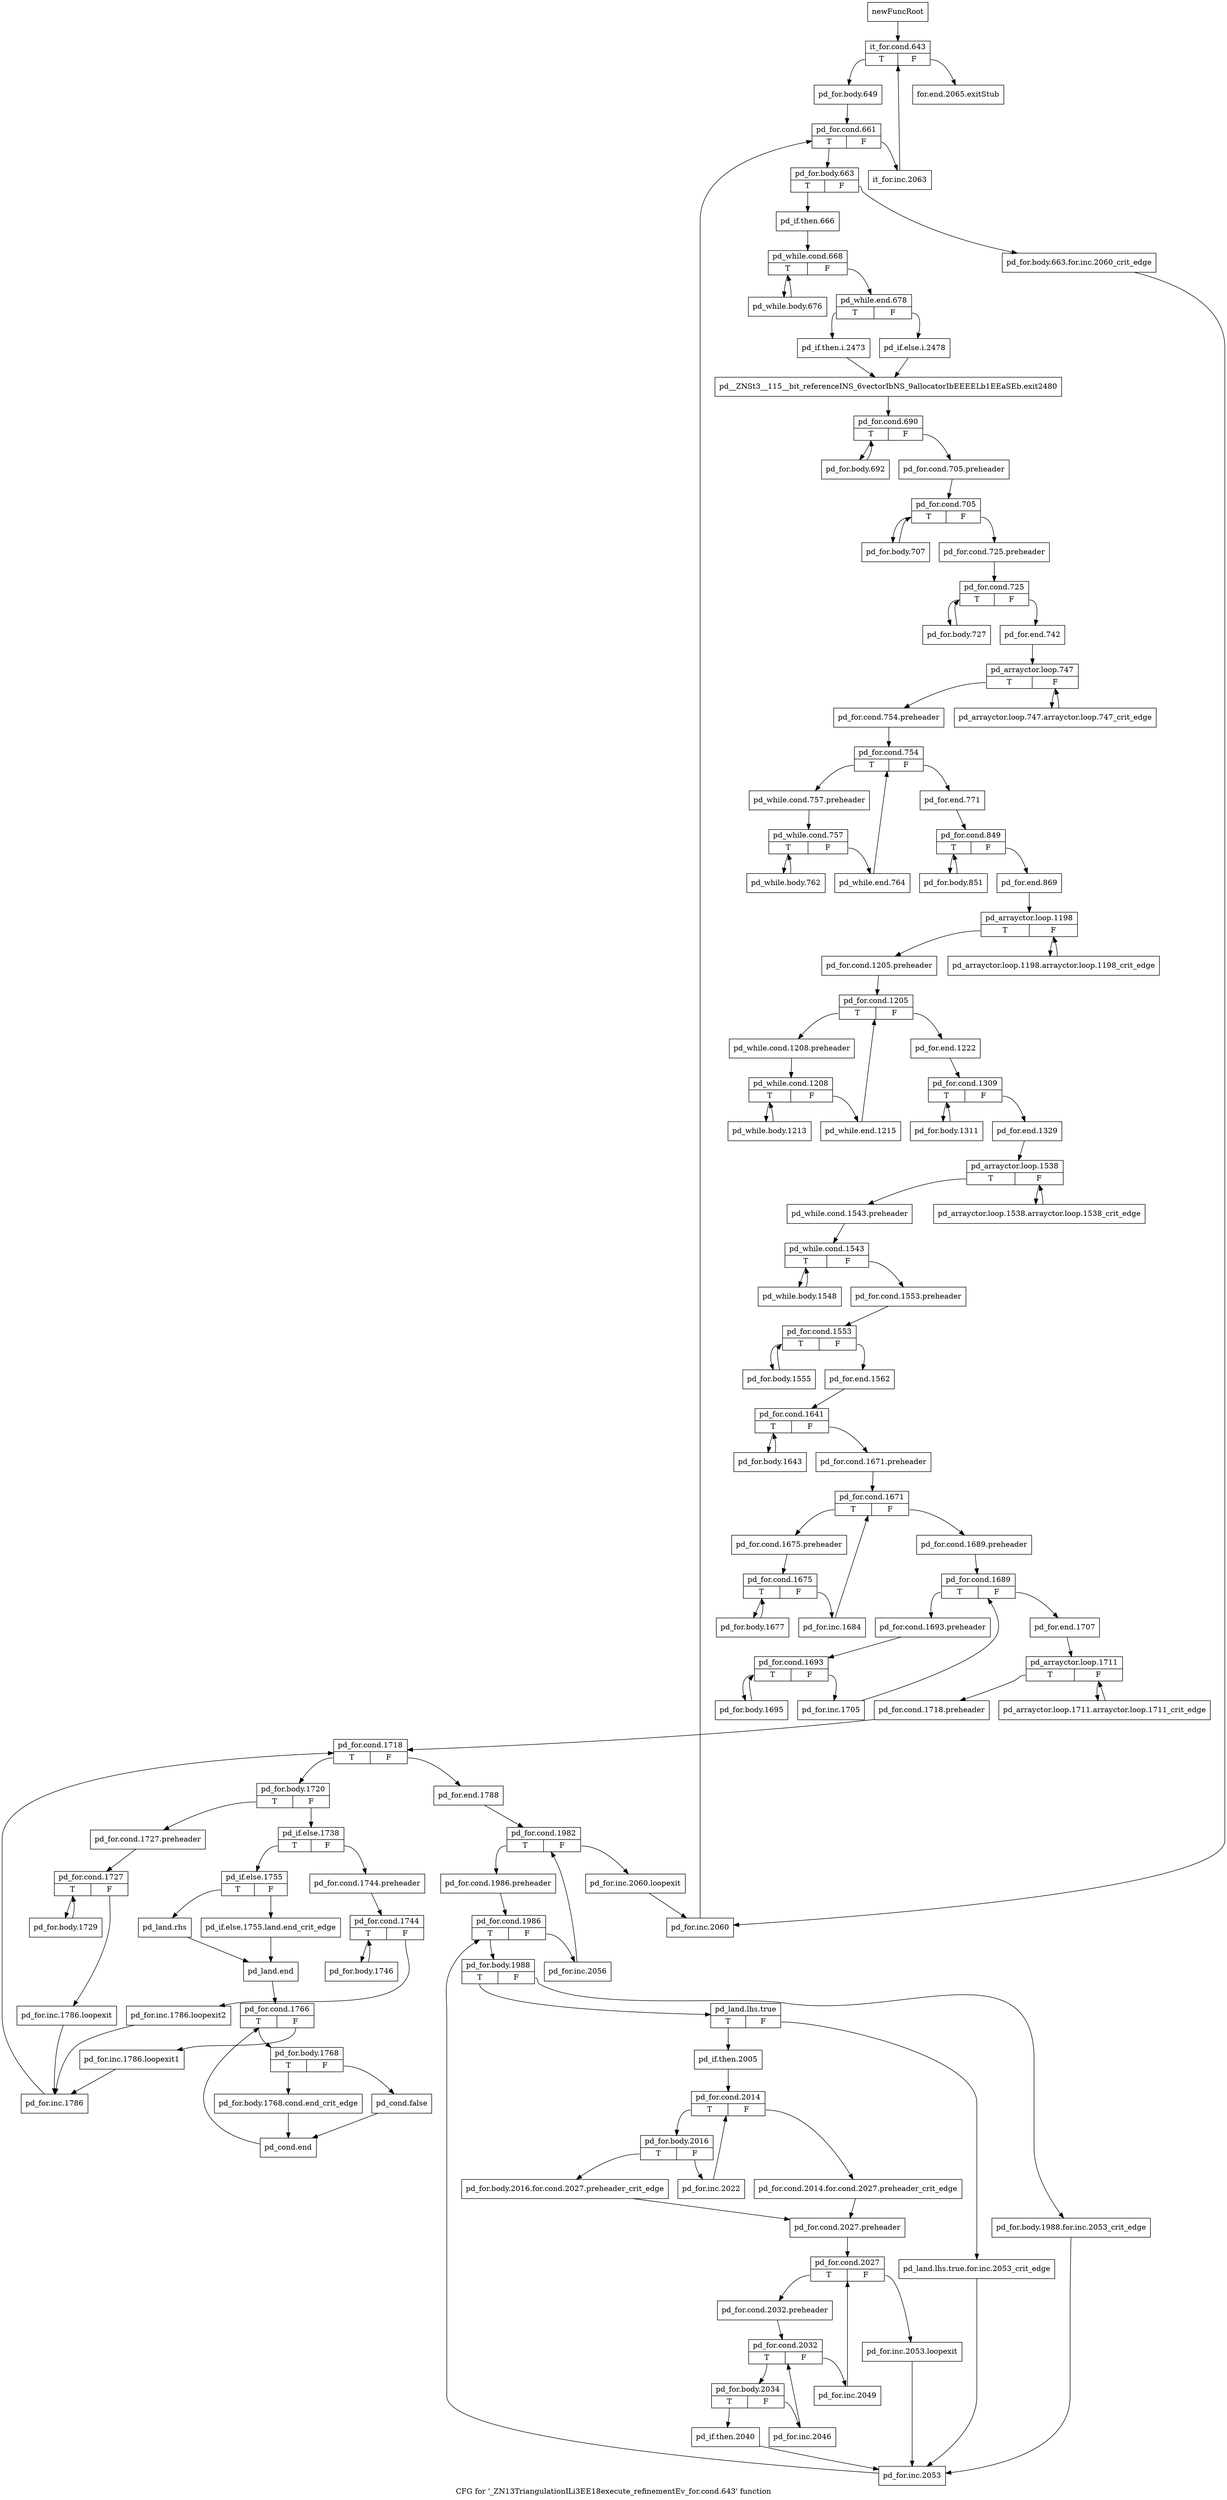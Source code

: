 digraph "CFG for '_ZN13TriangulationILi3EE18execute_refinementEv_for.cond.643' function" {
	label="CFG for '_ZN13TriangulationILi3EE18execute_refinementEv_for.cond.643' function";

	Node0x97d0340 [shape=record,label="{newFuncRoot}"];
	Node0x97d0340 -> Node0x97d03e0;
	Node0x97d0390 [shape=record,label="{for.end.2065.exitStub}"];
	Node0x97d03e0 [shape=record,label="{it_for.cond.643|{<s0>T|<s1>F}}"];
	Node0x97d03e0:s0 -> Node0x97d0430;
	Node0x97d03e0:s1 -> Node0x97d0390;
	Node0x97d0430 [shape=record,label="{pd_for.body.649}"];
	Node0x97d0430 -> Node0x97d0480;
	Node0x97d0480 [shape=record,label="{pd_for.cond.661|{<s0>T|<s1>F}}"];
	Node0x97d0480:s0 -> Node0x97d0520;
	Node0x97d0480:s1 -> Node0x97d04d0;
	Node0x97d04d0 [shape=record,label="{it_for.inc.2063}"];
	Node0x97d04d0 -> Node0x97d03e0;
	Node0x97d0520 [shape=record,label="{pd_for.body.663|{<s0>T|<s1>F}}"];
	Node0x97d0520:s0 -> Node0x97d05c0;
	Node0x97d0520:s1 -> Node0x97d0570;
	Node0x97d0570 [shape=record,label="{pd_for.body.663.for.inc.2060_crit_edge}"];
	Node0x97d0570 -> Node0x97d1420;
	Node0x97d05c0 [shape=record,label="{pd_if.then.666}"];
	Node0x97d05c0 -> Node0x97d0610;
	Node0x97d0610 [shape=record,label="{pd_while.cond.668|{<s0>T|<s1>F}}"];
	Node0x97d0610:s0 -> Node0x97d29b0;
	Node0x97d0610:s1 -> Node0x97d0660;
	Node0x97d0660 [shape=record,label="{pd_while.end.678|{<s0>T|<s1>F}}"];
	Node0x97d0660:s0 -> Node0x97d0700;
	Node0x97d0660:s1 -> Node0x97d06b0;
	Node0x97d06b0 [shape=record,label="{pd_if.else.i.2478}"];
	Node0x97d06b0 -> Node0x97d0750;
	Node0x97d0700 [shape=record,label="{pd_if.then.i.2473}"];
	Node0x97d0700 -> Node0x97d0750;
	Node0x97d0750 [shape=record,label="{pd__ZNSt3__115__bit_referenceINS_6vectorIbNS_9allocatorIbEEEELb1EEaSEb.exit2480}"];
	Node0x97d0750 -> Node0x97d07a0;
	Node0x97d07a0 [shape=record,label="{pd_for.cond.690|{<s0>T|<s1>F}}"];
	Node0x97d07a0:s0 -> Node0x97d2960;
	Node0x97d07a0:s1 -> Node0x97d07f0;
	Node0x97d07f0 [shape=record,label="{pd_for.cond.705.preheader}"];
	Node0x97d07f0 -> Node0x97d0840;
	Node0x97d0840 [shape=record,label="{pd_for.cond.705|{<s0>T|<s1>F}}"];
	Node0x97d0840:s0 -> Node0x97d2910;
	Node0x97d0840:s1 -> Node0x97d0890;
	Node0x97d0890 [shape=record,label="{pd_for.cond.725.preheader}"];
	Node0x97d0890 -> Node0x97d08e0;
	Node0x97d08e0 [shape=record,label="{pd_for.cond.725|{<s0>T|<s1>F}}"];
	Node0x97d08e0:s0 -> Node0x97d28c0;
	Node0x97d08e0:s1 -> Node0x97d0930;
	Node0x97d0930 [shape=record,label="{pd_for.end.742}"];
	Node0x97d0930 -> Node0x97d0980;
	Node0x97d0980 [shape=record,label="{pd_arrayctor.loop.747|{<s0>T|<s1>F}}"];
	Node0x97d0980:s0 -> Node0x97d0a20;
	Node0x97d0980:s1 -> Node0x97d09d0;
	Node0x97d09d0 [shape=record,label="{pd_arrayctor.loop.747.arrayctor.loop.747_crit_edge}"];
	Node0x97d09d0 -> Node0x97d0980;
	Node0x97d0a20 [shape=record,label="{pd_for.cond.754.preheader}"];
	Node0x97d0a20 -> Node0x97d0a70;
	Node0x97d0a70 [shape=record,label="{pd_for.cond.754|{<s0>T|<s1>F}}"];
	Node0x97d0a70:s0 -> Node0x97d2780;
	Node0x97d0a70:s1 -> Node0x97d0ac0;
	Node0x97d0ac0 [shape=record,label="{pd_for.end.771}"];
	Node0x97d0ac0 -> Node0x97d0b10;
	Node0x97d0b10 [shape=record,label="{pd_for.cond.849|{<s0>T|<s1>F}}"];
	Node0x97d0b10:s0 -> Node0x97d2730;
	Node0x97d0b10:s1 -> Node0x97d0b60;
	Node0x97d0b60 [shape=record,label="{pd_for.end.869}"];
	Node0x97d0b60 -> Node0x97d0bb0;
	Node0x97d0bb0 [shape=record,label="{pd_arrayctor.loop.1198|{<s0>T|<s1>F}}"];
	Node0x97d0bb0:s0 -> Node0x97d0c50;
	Node0x97d0bb0:s1 -> Node0x97d0c00;
	Node0x97d0c00 [shape=record,label="{pd_arrayctor.loop.1198.arrayctor.loop.1198_crit_edge}"];
	Node0x97d0c00 -> Node0x97d0bb0;
	Node0x97d0c50 [shape=record,label="{pd_for.cond.1205.preheader}"];
	Node0x97d0c50 -> Node0x97d0ca0;
	Node0x97d0ca0 [shape=record,label="{pd_for.cond.1205|{<s0>T|<s1>F}}"];
	Node0x97d0ca0:s0 -> Node0x97d25f0;
	Node0x97d0ca0:s1 -> Node0x97d0cf0;
	Node0x97d0cf0 [shape=record,label="{pd_for.end.1222}"];
	Node0x97d0cf0 -> Node0x97d0d40;
	Node0x97d0d40 [shape=record,label="{pd_for.cond.1309|{<s0>T|<s1>F}}"];
	Node0x97d0d40:s0 -> Node0x97d25a0;
	Node0x97d0d40:s1 -> Node0x97d0d90;
	Node0x97d0d90 [shape=record,label="{pd_for.end.1329}"];
	Node0x97d0d90 -> Node0x97d0de0;
	Node0x97d0de0 [shape=record,label="{pd_arrayctor.loop.1538|{<s0>T|<s1>F}}"];
	Node0x97d0de0:s0 -> Node0x97d0e80;
	Node0x97d0de0:s1 -> Node0x97d0e30;
	Node0x97d0e30 [shape=record,label="{pd_arrayctor.loop.1538.arrayctor.loop.1538_crit_edge}"];
	Node0x97d0e30 -> Node0x97d0de0;
	Node0x97d0e80 [shape=record,label="{pd_while.cond.1543.preheader}"];
	Node0x97d0e80 -> Node0x97d0ed0;
	Node0x97d0ed0 [shape=record,label="{pd_while.cond.1543|{<s0>T|<s1>F}}"];
	Node0x97d0ed0:s0 -> Node0x97d2550;
	Node0x97d0ed0:s1 -> Node0x97d0f20;
	Node0x97d0f20 [shape=record,label="{pd_for.cond.1553.preheader}"];
	Node0x97d0f20 -> Node0x97d0f70;
	Node0x97d0f70 [shape=record,label="{pd_for.cond.1553|{<s0>T|<s1>F}}"];
	Node0x97d0f70:s0 -> Node0x97d2500;
	Node0x97d0f70:s1 -> Node0x97d0fc0;
	Node0x97d0fc0 [shape=record,label="{pd_for.end.1562}"];
	Node0x97d0fc0 -> Node0x97d1010;
	Node0x97d1010 [shape=record,label="{pd_for.cond.1641|{<s0>T|<s1>F}}"];
	Node0x97d1010:s0 -> Node0x97d24b0;
	Node0x97d1010:s1 -> Node0x97d1060;
	Node0x97d1060 [shape=record,label="{pd_for.cond.1671.preheader}"];
	Node0x97d1060 -> Node0x97d10b0;
	Node0x97d10b0 [shape=record,label="{pd_for.cond.1671|{<s0>T|<s1>F}}"];
	Node0x97d10b0:s0 -> Node0x97d2370;
	Node0x97d10b0:s1 -> Node0x97d1100;
	Node0x97d1100 [shape=record,label="{pd_for.cond.1689.preheader}"];
	Node0x97d1100 -> Node0x97d1150;
	Node0x97d1150 [shape=record,label="{pd_for.cond.1689|{<s0>T|<s1>F}}"];
	Node0x97d1150:s0 -> Node0x97d2230;
	Node0x97d1150:s1 -> Node0x97d11a0;
	Node0x97d11a0 [shape=record,label="{pd_for.end.1707}"];
	Node0x97d11a0 -> Node0x97d11f0;
	Node0x97d11f0 [shape=record,label="{pd_arrayctor.loop.1711|{<s0>T|<s1>F}}"];
	Node0x97d11f0:s0 -> Node0x97d1290;
	Node0x97d11f0:s1 -> Node0x97d1240;
	Node0x97d1240 [shape=record,label="{pd_arrayctor.loop.1711.arrayctor.loop.1711_crit_edge}"];
	Node0x97d1240 -> Node0x97d11f0;
	Node0x97d1290 [shape=record,label="{pd_for.cond.1718.preheader}"];
	Node0x97d1290 -> Node0x97d12e0;
	Node0x97d12e0 [shape=record,label="{pd_for.cond.1718|{<s0>T|<s1>F}}"];
	Node0x97d12e0:s0 -> Node0x97d1ba0;
	Node0x97d12e0:s1 -> Node0x97d1330;
	Node0x97d1330 [shape=record,label="{pd_for.end.1788}"];
	Node0x97d1330 -> Node0x97d1380;
	Node0x97d1380 [shape=record,label="{pd_for.cond.1982|{<s0>T|<s1>F}}"];
	Node0x97d1380:s0 -> Node0x97d1470;
	Node0x97d1380:s1 -> Node0x97d13d0;
	Node0x97d13d0 [shape=record,label="{pd_for.inc.2060.loopexit}"];
	Node0x97d13d0 -> Node0x97d1420;
	Node0x97d1420 [shape=record,label="{pd_for.inc.2060}"];
	Node0x97d1420 -> Node0x97d0480;
	Node0x97d1470 [shape=record,label="{pd_for.cond.1986.preheader}"];
	Node0x97d1470 -> Node0x97d14c0;
	Node0x97d14c0 [shape=record,label="{pd_for.cond.1986|{<s0>T|<s1>F}}"];
	Node0x97d14c0:s0 -> Node0x97d1560;
	Node0x97d14c0:s1 -> Node0x97d1510;
	Node0x97d1510 [shape=record,label="{pd_for.inc.2056}"];
	Node0x97d1510 -> Node0x97d1380;
	Node0x97d1560 [shape=record,label="{pd_for.body.1988|{<s0>T|<s1>F}}"];
	Node0x97d1560:s0 -> Node0x97d1600;
	Node0x97d1560:s1 -> Node0x97d15b0;
	Node0x97d15b0 [shape=record,label="{pd_for.body.1988.for.inc.2053_crit_edge}"];
	Node0x97d15b0 -> Node0x97d1b50;
	Node0x97d1600 [shape=record,label="{pd_land.lhs.true|{<s0>T|<s1>F}}"];
	Node0x97d1600:s0 -> Node0x97d16a0;
	Node0x97d1600:s1 -> Node0x97d1650;
	Node0x97d1650 [shape=record,label="{pd_land.lhs.true.for.inc.2053_crit_edge}"];
	Node0x97d1650 -> Node0x97d1b50;
	Node0x97d16a0 [shape=record,label="{pd_if.then.2005}"];
	Node0x97d16a0 -> Node0x97d16f0;
	Node0x97d16f0 [shape=record,label="{pd_for.cond.2014|{<s0>T|<s1>F}}"];
	Node0x97d16f0:s0 -> Node0x97d1790;
	Node0x97d16f0:s1 -> Node0x97d1740;
	Node0x97d1740 [shape=record,label="{pd_for.cond.2014.for.cond.2027.preheader_crit_edge}"];
	Node0x97d1740 -> Node0x97d1880;
	Node0x97d1790 [shape=record,label="{pd_for.body.2016|{<s0>T|<s1>F}}"];
	Node0x97d1790:s0 -> Node0x97d1830;
	Node0x97d1790:s1 -> Node0x97d17e0;
	Node0x97d17e0 [shape=record,label="{pd_for.inc.2022}"];
	Node0x97d17e0 -> Node0x97d16f0;
	Node0x97d1830 [shape=record,label="{pd_for.body.2016.for.cond.2027.preheader_crit_edge}"];
	Node0x97d1830 -> Node0x97d1880;
	Node0x97d1880 [shape=record,label="{pd_for.cond.2027.preheader}"];
	Node0x97d1880 -> Node0x97d18d0;
	Node0x97d18d0 [shape=record,label="{pd_for.cond.2027|{<s0>T|<s1>F}}"];
	Node0x97d18d0:s0 -> Node0x97d1970;
	Node0x97d18d0:s1 -> Node0x97d1920;
	Node0x97d1920 [shape=record,label="{pd_for.inc.2053.loopexit}"];
	Node0x97d1920 -> Node0x97d1b50;
	Node0x97d1970 [shape=record,label="{pd_for.cond.2032.preheader}"];
	Node0x97d1970 -> Node0x97d19c0;
	Node0x97d19c0 [shape=record,label="{pd_for.cond.2032|{<s0>T|<s1>F}}"];
	Node0x97d19c0:s0 -> Node0x97d1a60;
	Node0x97d19c0:s1 -> Node0x97d1a10;
	Node0x97d1a10 [shape=record,label="{pd_for.inc.2049}"];
	Node0x97d1a10 -> Node0x97d18d0;
	Node0x97d1a60 [shape=record,label="{pd_for.body.2034|{<s0>T|<s1>F}}"];
	Node0x97d1a60:s0 -> Node0x97d1b00;
	Node0x97d1a60:s1 -> Node0x97d1ab0;
	Node0x97d1ab0 [shape=record,label="{pd_for.inc.2046}"];
	Node0x97d1ab0 -> Node0x97d19c0;
	Node0x97d1b00 [shape=record,label="{pd_if.then.2040}"];
	Node0x97d1b00 -> Node0x97d1b50;
	Node0x97d1b50 [shape=record,label="{pd_for.inc.2053}"];
	Node0x97d1b50 -> Node0x97d14c0;
	Node0x97d1ba0 [shape=record,label="{pd_for.body.1720|{<s0>T|<s1>F}}"];
	Node0x97d1ba0:s0 -> Node0x97d20a0;
	Node0x97d1ba0:s1 -> Node0x97d1bf0;
	Node0x97d1bf0 [shape=record,label="{pd_if.else.1738|{<s0>T|<s1>F}}"];
	Node0x97d1bf0:s0 -> Node0x97d1d80;
	Node0x97d1bf0:s1 -> Node0x97d1c40;
	Node0x97d1c40 [shape=record,label="{pd_for.cond.1744.preheader}"];
	Node0x97d1c40 -> Node0x97d1c90;
	Node0x97d1c90 [shape=record,label="{pd_for.cond.1744|{<s0>T|<s1>F}}"];
	Node0x97d1c90:s0 -> Node0x97d1d30;
	Node0x97d1c90:s1 -> Node0x97d1ce0;
	Node0x97d1ce0 [shape=record,label="{pd_for.inc.1786.loopexit2}"];
	Node0x97d1ce0 -> Node0x97d2190;
	Node0x97d1d30 [shape=record,label="{pd_for.body.1746}"];
	Node0x97d1d30 -> Node0x97d1c90;
	Node0x97d1d80 [shape=record,label="{pd_if.else.1755|{<s0>T|<s1>F}}"];
	Node0x97d1d80:s0 -> Node0x97d1e20;
	Node0x97d1d80:s1 -> Node0x97d1dd0;
	Node0x97d1dd0 [shape=record,label="{pd_if.else.1755.land.end_crit_edge}"];
	Node0x97d1dd0 -> Node0x97d1e70;
	Node0x97d1e20 [shape=record,label="{pd_land.rhs}"];
	Node0x97d1e20 -> Node0x97d1e70;
	Node0x97d1e70 [shape=record,label="{pd_land.end}"];
	Node0x97d1e70 -> Node0x97d1ec0;
	Node0x97d1ec0 [shape=record,label="{pd_for.cond.1766|{<s0>T|<s1>F}}"];
	Node0x97d1ec0:s0 -> Node0x97d1f60;
	Node0x97d1ec0:s1 -> Node0x97d1f10;
	Node0x97d1f10 [shape=record,label="{pd_for.inc.1786.loopexit1}"];
	Node0x97d1f10 -> Node0x97d2190;
	Node0x97d1f60 [shape=record,label="{pd_for.body.1768|{<s0>T|<s1>F}}"];
	Node0x97d1f60:s0 -> Node0x97d2000;
	Node0x97d1f60:s1 -> Node0x97d1fb0;
	Node0x97d1fb0 [shape=record,label="{pd_cond.false}"];
	Node0x97d1fb0 -> Node0x97d2050;
	Node0x97d2000 [shape=record,label="{pd_for.body.1768.cond.end_crit_edge}"];
	Node0x97d2000 -> Node0x97d2050;
	Node0x97d2050 [shape=record,label="{pd_cond.end}"];
	Node0x97d2050 -> Node0x97d1ec0;
	Node0x97d20a0 [shape=record,label="{pd_for.cond.1727.preheader}"];
	Node0x97d20a0 -> Node0x97d20f0;
	Node0x97d20f0 [shape=record,label="{pd_for.cond.1727|{<s0>T|<s1>F}}"];
	Node0x97d20f0:s0 -> Node0x97d21e0;
	Node0x97d20f0:s1 -> Node0x97d2140;
	Node0x97d2140 [shape=record,label="{pd_for.inc.1786.loopexit}"];
	Node0x97d2140 -> Node0x97d2190;
	Node0x97d2190 [shape=record,label="{pd_for.inc.1786}"];
	Node0x97d2190 -> Node0x97d12e0;
	Node0x97d21e0 [shape=record,label="{pd_for.body.1729}"];
	Node0x97d21e0 -> Node0x97d20f0;
	Node0x97d2230 [shape=record,label="{pd_for.cond.1693.preheader}"];
	Node0x97d2230 -> Node0x97d2280;
	Node0x97d2280 [shape=record,label="{pd_for.cond.1693|{<s0>T|<s1>F}}"];
	Node0x97d2280:s0 -> Node0x97d2320;
	Node0x97d2280:s1 -> Node0x97d22d0;
	Node0x97d22d0 [shape=record,label="{pd_for.inc.1705}"];
	Node0x97d22d0 -> Node0x97d1150;
	Node0x97d2320 [shape=record,label="{pd_for.body.1695}"];
	Node0x97d2320 -> Node0x97d2280;
	Node0x97d2370 [shape=record,label="{pd_for.cond.1675.preheader}"];
	Node0x97d2370 -> Node0x97d23c0;
	Node0x97d23c0 [shape=record,label="{pd_for.cond.1675|{<s0>T|<s1>F}}"];
	Node0x97d23c0:s0 -> Node0x97d2460;
	Node0x97d23c0:s1 -> Node0x97d2410;
	Node0x97d2410 [shape=record,label="{pd_for.inc.1684}"];
	Node0x97d2410 -> Node0x97d10b0;
	Node0x97d2460 [shape=record,label="{pd_for.body.1677}"];
	Node0x97d2460 -> Node0x97d23c0;
	Node0x97d24b0 [shape=record,label="{pd_for.body.1643}"];
	Node0x97d24b0 -> Node0x97d1010;
	Node0x97d2500 [shape=record,label="{pd_for.body.1555}"];
	Node0x97d2500 -> Node0x97d0f70;
	Node0x97d2550 [shape=record,label="{pd_while.body.1548}"];
	Node0x97d2550 -> Node0x97d0ed0;
	Node0x97d25a0 [shape=record,label="{pd_for.body.1311}"];
	Node0x97d25a0 -> Node0x97d0d40;
	Node0x97d25f0 [shape=record,label="{pd_while.cond.1208.preheader}"];
	Node0x97d25f0 -> Node0x97d2640;
	Node0x97d2640 [shape=record,label="{pd_while.cond.1208|{<s0>T|<s1>F}}"];
	Node0x97d2640:s0 -> Node0x97d26e0;
	Node0x97d2640:s1 -> Node0x97d2690;
	Node0x97d2690 [shape=record,label="{pd_while.end.1215}"];
	Node0x97d2690 -> Node0x97d0ca0;
	Node0x97d26e0 [shape=record,label="{pd_while.body.1213}"];
	Node0x97d26e0 -> Node0x97d2640;
	Node0x97d2730 [shape=record,label="{pd_for.body.851}"];
	Node0x97d2730 -> Node0x97d0b10;
	Node0x97d2780 [shape=record,label="{pd_while.cond.757.preheader}"];
	Node0x97d2780 -> Node0x97d27d0;
	Node0x97d27d0 [shape=record,label="{pd_while.cond.757|{<s0>T|<s1>F}}"];
	Node0x97d27d0:s0 -> Node0x97d2870;
	Node0x97d27d0:s1 -> Node0x97d2820;
	Node0x97d2820 [shape=record,label="{pd_while.end.764}"];
	Node0x97d2820 -> Node0x97d0a70;
	Node0x97d2870 [shape=record,label="{pd_while.body.762}"];
	Node0x97d2870 -> Node0x97d27d0;
	Node0x97d28c0 [shape=record,label="{pd_for.body.727}"];
	Node0x97d28c0 -> Node0x97d08e0;
	Node0x97d2910 [shape=record,label="{pd_for.body.707}"];
	Node0x97d2910 -> Node0x97d0840;
	Node0x97d2960 [shape=record,label="{pd_for.body.692}"];
	Node0x97d2960 -> Node0x97d07a0;
	Node0x97d29b0 [shape=record,label="{pd_while.body.676}"];
	Node0x97d29b0 -> Node0x97d0610;
}
